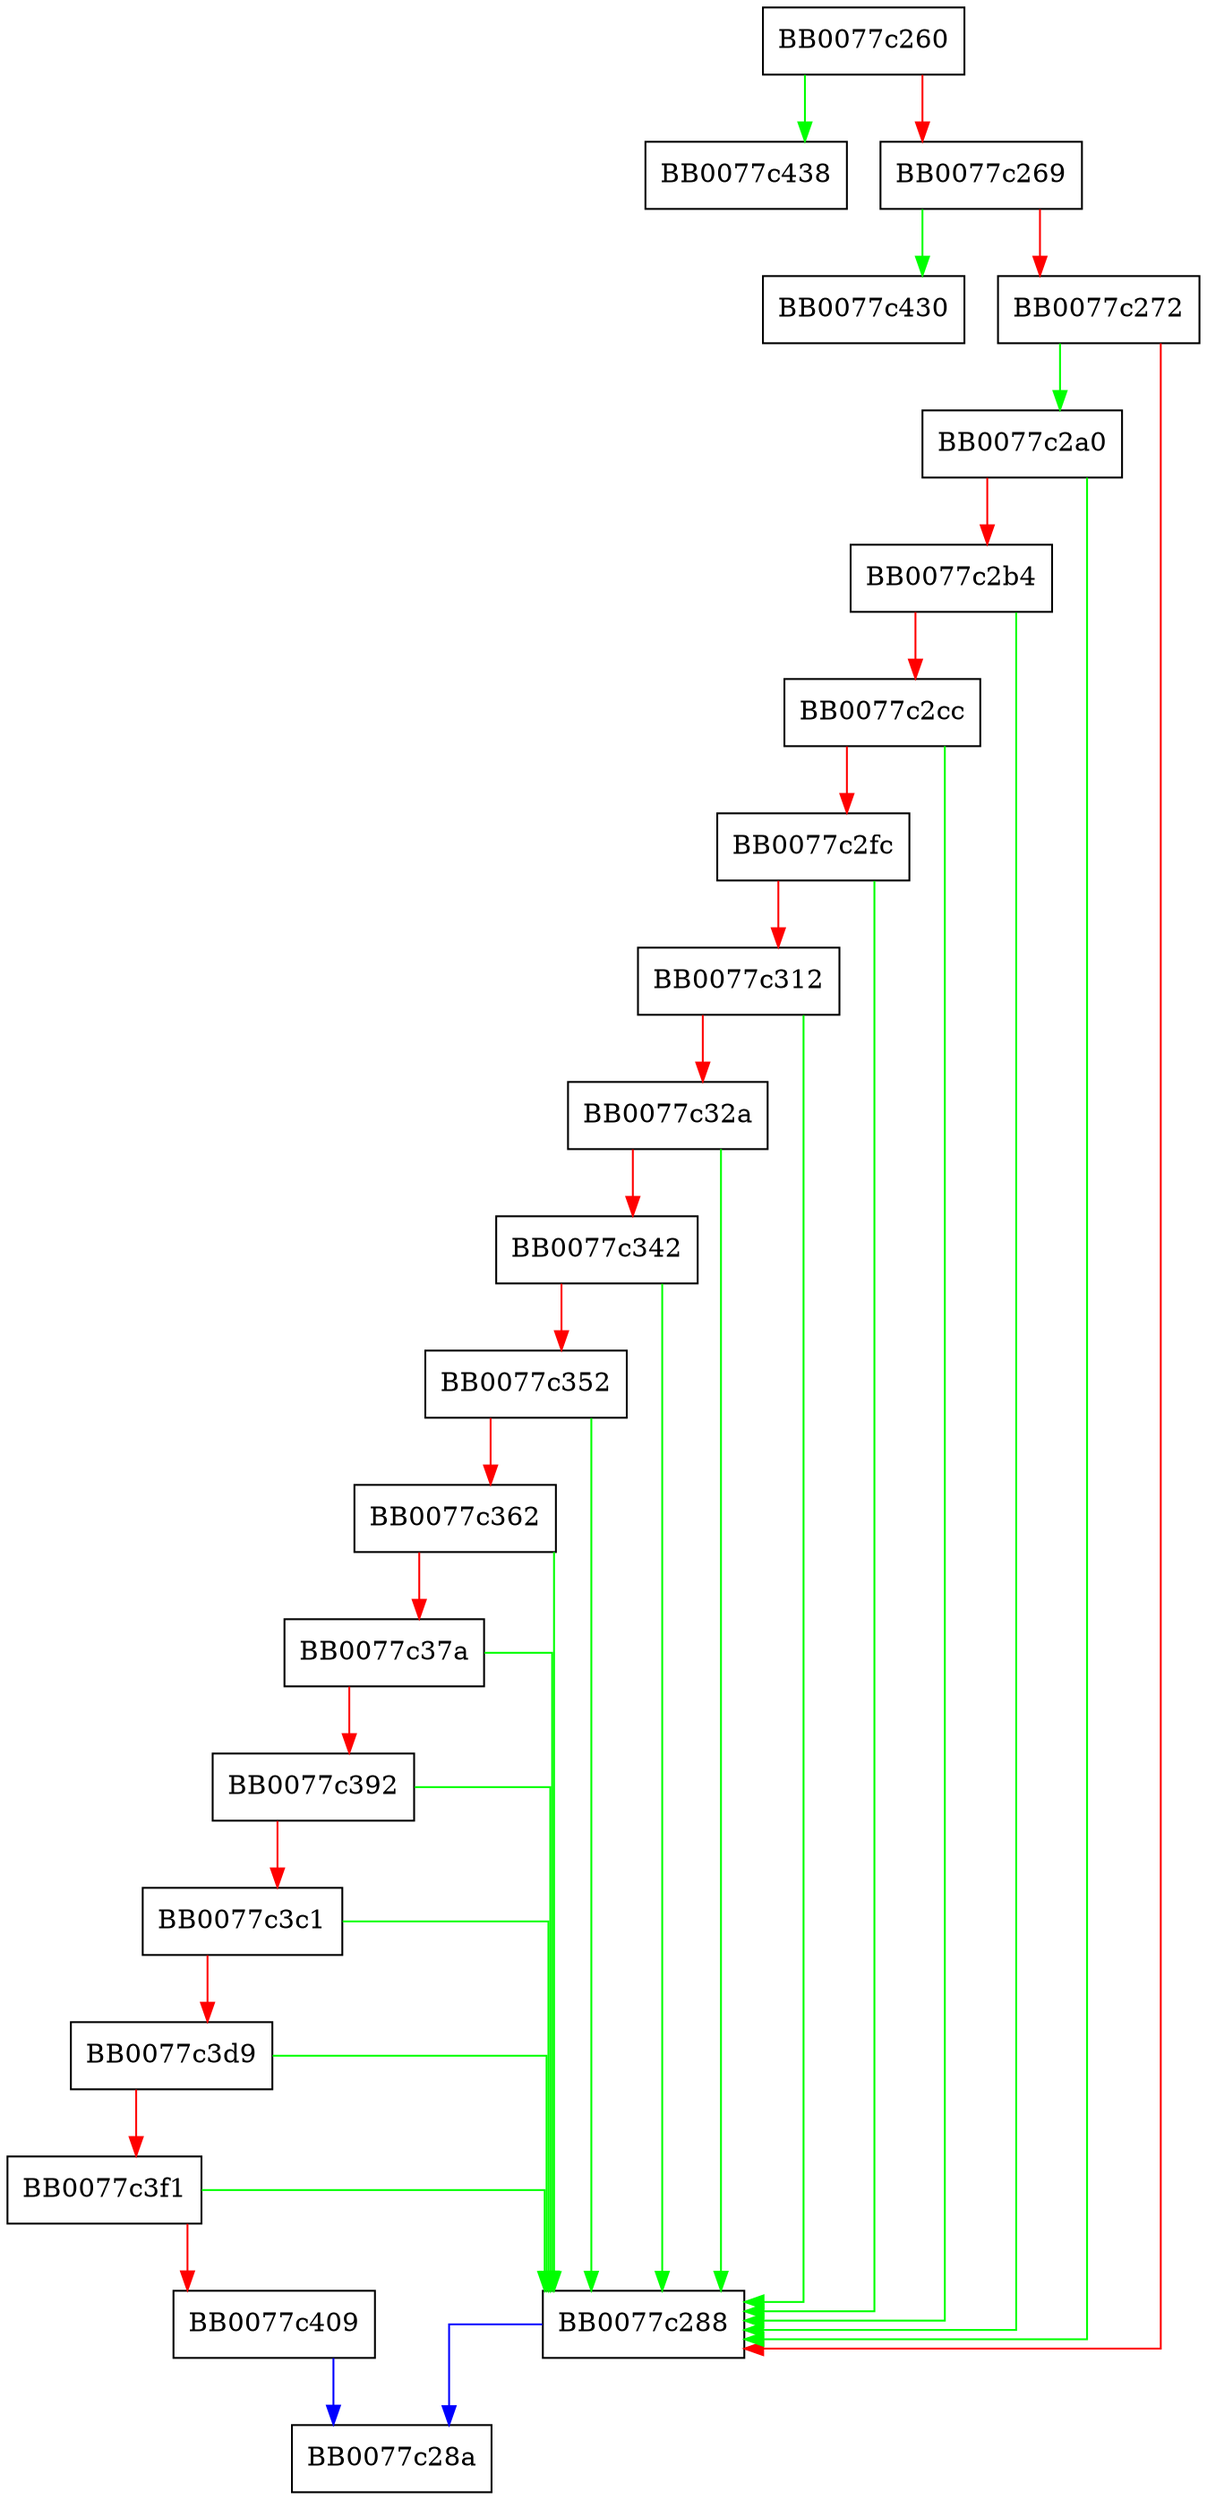 digraph ossl_md5_sha1_ctrl {
  node [shape="box"];
  graph [splines=ortho];
  BB0077c260 -> BB0077c438 [color="green"];
  BB0077c260 -> BB0077c269 [color="red"];
  BB0077c269 -> BB0077c430 [color="green"];
  BB0077c269 -> BB0077c272 [color="red"];
  BB0077c272 -> BB0077c2a0 [color="green"];
  BB0077c272 -> BB0077c288 [color="red"];
  BB0077c288 -> BB0077c28a [color="blue"];
  BB0077c2a0 -> BB0077c288 [color="green"];
  BB0077c2a0 -> BB0077c2b4 [color="red"];
  BB0077c2b4 -> BB0077c288 [color="green"];
  BB0077c2b4 -> BB0077c2cc [color="red"];
  BB0077c2cc -> BB0077c288 [color="green"];
  BB0077c2cc -> BB0077c2fc [color="red"];
  BB0077c2fc -> BB0077c288 [color="green"];
  BB0077c2fc -> BB0077c312 [color="red"];
  BB0077c312 -> BB0077c288 [color="green"];
  BB0077c312 -> BB0077c32a [color="red"];
  BB0077c32a -> BB0077c288 [color="green"];
  BB0077c32a -> BB0077c342 [color="red"];
  BB0077c342 -> BB0077c288 [color="green"];
  BB0077c342 -> BB0077c352 [color="red"];
  BB0077c352 -> BB0077c288 [color="green"];
  BB0077c352 -> BB0077c362 [color="red"];
  BB0077c362 -> BB0077c288 [color="green"];
  BB0077c362 -> BB0077c37a [color="red"];
  BB0077c37a -> BB0077c288 [color="green"];
  BB0077c37a -> BB0077c392 [color="red"];
  BB0077c392 -> BB0077c288 [color="green"];
  BB0077c392 -> BB0077c3c1 [color="red"];
  BB0077c3c1 -> BB0077c288 [color="green"];
  BB0077c3c1 -> BB0077c3d9 [color="red"];
  BB0077c3d9 -> BB0077c288 [color="green"];
  BB0077c3d9 -> BB0077c3f1 [color="red"];
  BB0077c3f1 -> BB0077c288 [color="green"];
  BB0077c3f1 -> BB0077c409 [color="red"];
  BB0077c409 -> BB0077c28a [color="blue"];
}